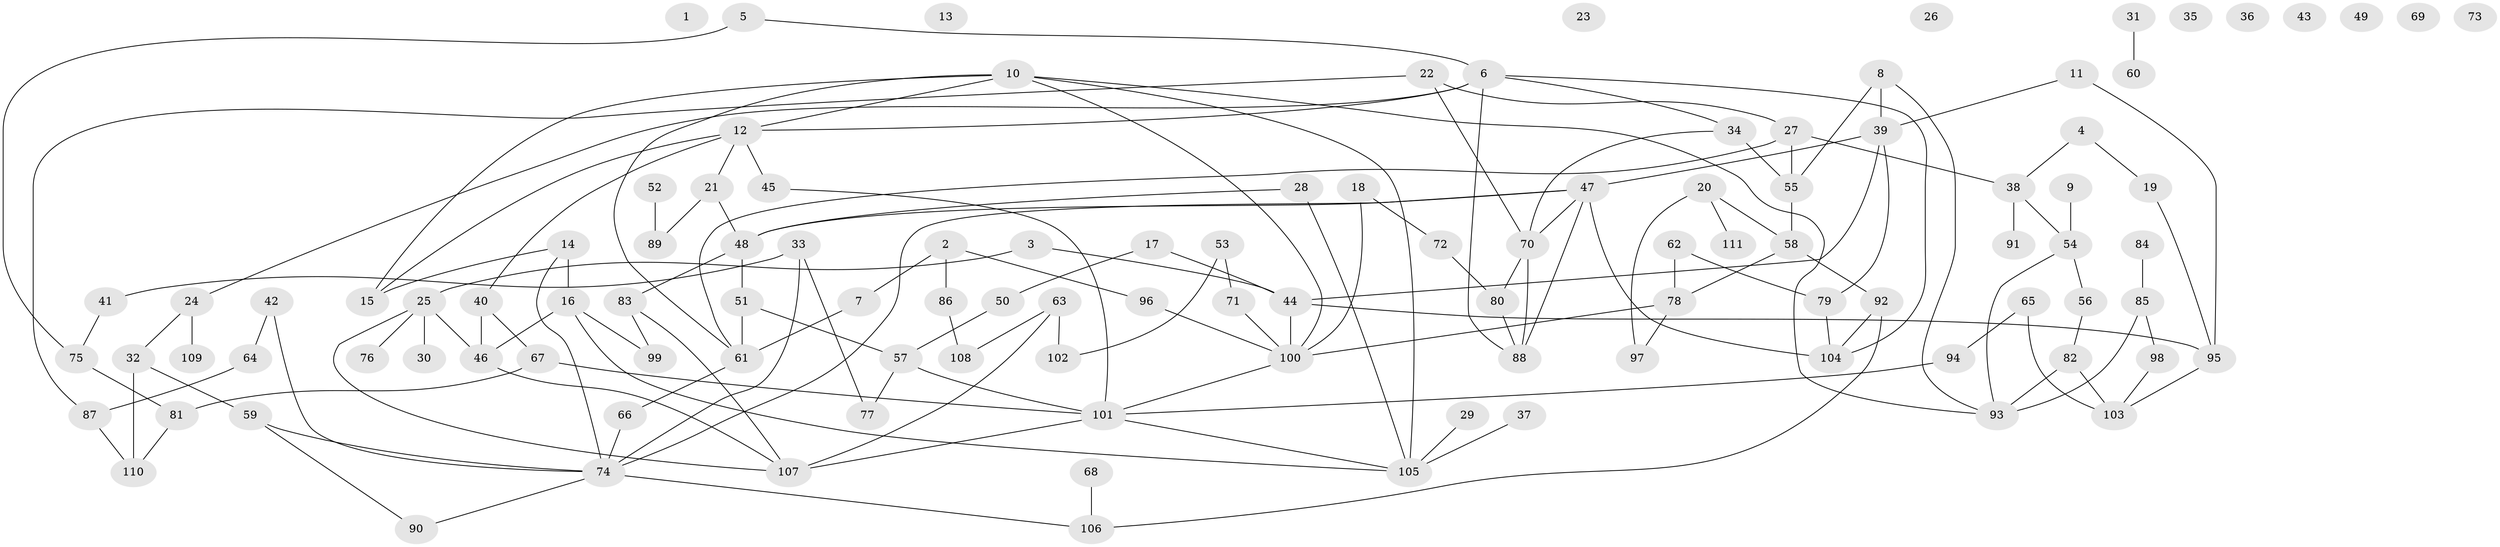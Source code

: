 // Generated by graph-tools (version 1.1) at 2025/00/03/09/25 03:00:46]
// undirected, 111 vertices, 151 edges
graph export_dot {
graph [start="1"]
  node [color=gray90,style=filled];
  1;
  2;
  3;
  4;
  5;
  6;
  7;
  8;
  9;
  10;
  11;
  12;
  13;
  14;
  15;
  16;
  17;
  18;
  19;
  20;
  21;
  22;
  23;
  24;
  25;
  26;
  27;
  28;
  29;
  30;
  31;
  32;
  33;
  34;
  35;
  36;
  37;
  38;
  39;
  40;
  41;
  42;
  43;
  44;
  45;
  46;
  47;
  48;
  49;
  50;
  51;
  52;
  53;
  54;
  55;
  56;
  57;
  58;
  59;
  60;
  61;
  62;
  63;
  64;
  65;
  66;
  67;
  68;
  69;
  70;
  71;
  72;
  73;
  74;
  75;
  76;
  77;
  78;
  79;
  80;
  81;
  82;
  83;
  84;
  85;
  86;
  87;
  88;
  89;
  90;
  91;
  92;
  93;
  94;
  95;
  96;
  97;
  98;
  99;
  100;
  101;
  102;
  103;
  104;
  105;
  106;
  107;
  108;
  109;
  110;
  111;
  2 -- 7;
  2 -- 86;
  2 -- 96;
  3 -- 25;
  3 -- 44;
  4 -- 19;
  4 -- 38;
  5 -- 6;
  5 -- 75;
  6 -- 12;
  6 -- 24;
  6 -- 34;
  6 -- 88;
  6 -- 104;
  7 -- 61;
  8 -- 39;
  8 -- 55;
  8 -- 93;
  9 -- 54;
  10 -- 12;
  10 -- 15;
  10 -- 61;
  10 -- 93;
  10 -- 100;
  10 -- 105;
  11 -- 39;
  11 -- 95;
  12 -- 15;
  12 -- 21;
  12 -- 40;
  12 -- 45;
  14 -- 15;
  14 -- 16;
  14 -- 74;
  16 -- 46;
  16 -- 99;
  16 -- 105;
  17 -- 44;
  17 -- 50;
  18 -- 72;
  18 -- 100;
  19 -- 95;
  20 -- 58;
  20 -- 97;
  20 -- 111;
  21 -- 48;
  21 -- 89;
  22 -- 27;
  22 -- 70;
  22 -- 87;
  24 -- 32;
  24 -- 109;
  25 -- 30;
  25 -- 46;
  25 -- 76;
  25 -- 107;
  27 -- 38;
  27 -- 55;
  27 -- 61;
  28 -- 48;
  28 -- 105;
  29 -- 105;
  31 -- 60;
  32 -- 59;
  32 -- 110;
  33 -- 41;
  33 -- 74;
  33 -- 77;
  34 -- 55;
  34 -- 70;
  37 -- 105;
  38 -- 54;
  38 -- 91;
  39 -- 44;
  39 -- 47;
  39 -- 79;
  40 -- 46;
  40 -- 67;
  41 -- 75;
  42 -- 64;
  42 -- 74;
  44 -- 95;
  44 -- 100;
  45 -- 101;
  46 -- 107;
  47 -- 48;
  47 -- 70;
  47 -- 74;
  47 -- 88;
  47 -- 104;
  48 -- 51;
  48 -- 83;
  50 -- 57;
  51 -- 57;
  51 -- 61;
  52 -- 89;
  53 -- 71;
  53 -- 102;
  54 -- 56;
  54 -- 93;
  55 -- 58;
  56 -- 82;
  57 -- 77;
  57 -- 101;
  58 -- 78;
  58 -- 92;
  59 -- 74;
  59 -- 90;
  61 -- 66;
  62 -- 78;
  62 -- 79;
  63 -- 102;
  63 -- 107;
  63 -- 108;
  64 -- 87;
  65 -- 94;
  65 -- 103;
  66 -- 74;
  67 -- 81;
  67 -- 101;
  68 -- 106;
  70 -- 80;
  70 -- 88;
  71 -- 100;
  72 -- 80;
  74 -- 90;
  74 -- 106;
  75 -- 81;
  78 -- 97;
  78 -- 100;
  79 -- 104;
  80 -- 88;
  81 -- 110;
  82 -- 93;
  82 -- 103;
  83 -- 99;
  83 -- 107;
  84 -- 85;
  85 -- 93;
  85 -- 98;
  86 -- 108;
  87 -- 110;
  92 -- 104;
  92 -- 106;
  94 -- 101;
  95 -- 103;
  96 -- 100;
  98 -- 103;
  100 -- 101;
  101 -- 105;
  101 -- 107;
}
